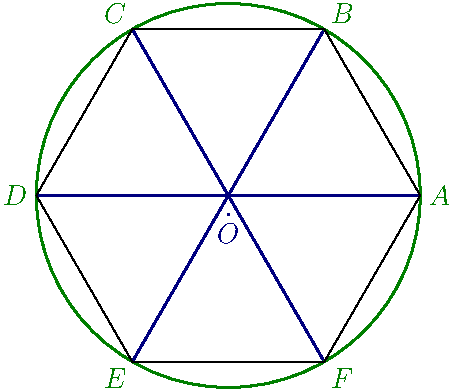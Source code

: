settings.outformat = "png";
defaultpen(fontsize(14pt));
import geometry;

size(8cm);

path p = circle((0,0), 2);
draw(p, bp+0.5*green);
draw((-2, 0) -- (2, 0), bp+0.5*blue);
draw((-1, -1.732) -- (1, 1.732), bp+0.5*blue);
draw((1, -1.732) -- (-1, 1.732), bp+0.5*blue);
pair p1[] = intersectionpoints(line((-2, 0), (2, 0)), p);
pair p2[] = intersectionpoints(line((-1, -1.732), (1, 1.732)), p);
pair p3[] = intersectionpoints(line((1, -1.732), (-1, 1.732)), p);
draw("$A$", p1[0], align=E, bp+0.5*green);
draw("$D$", p1[1], align=W,  bp+0.5*green);
draw("$B$", p2[0], align=NE, bp+0.5*green);
draw("$E$", p2[1], align=SW,  bp+0.5*green);
draw("$C$", p3[0], align=NW, bp+0.5*green);
draw("$F$", p3[1], align=SE,  bp+0.5*green);
draw("$O$", (0,-.2), align=S,  bp+0.5*blue);
draw(p1[0] -- p2[0] -- p3[0] -- p1[1] -- p2[1] -- p3[1] -- cycle);
